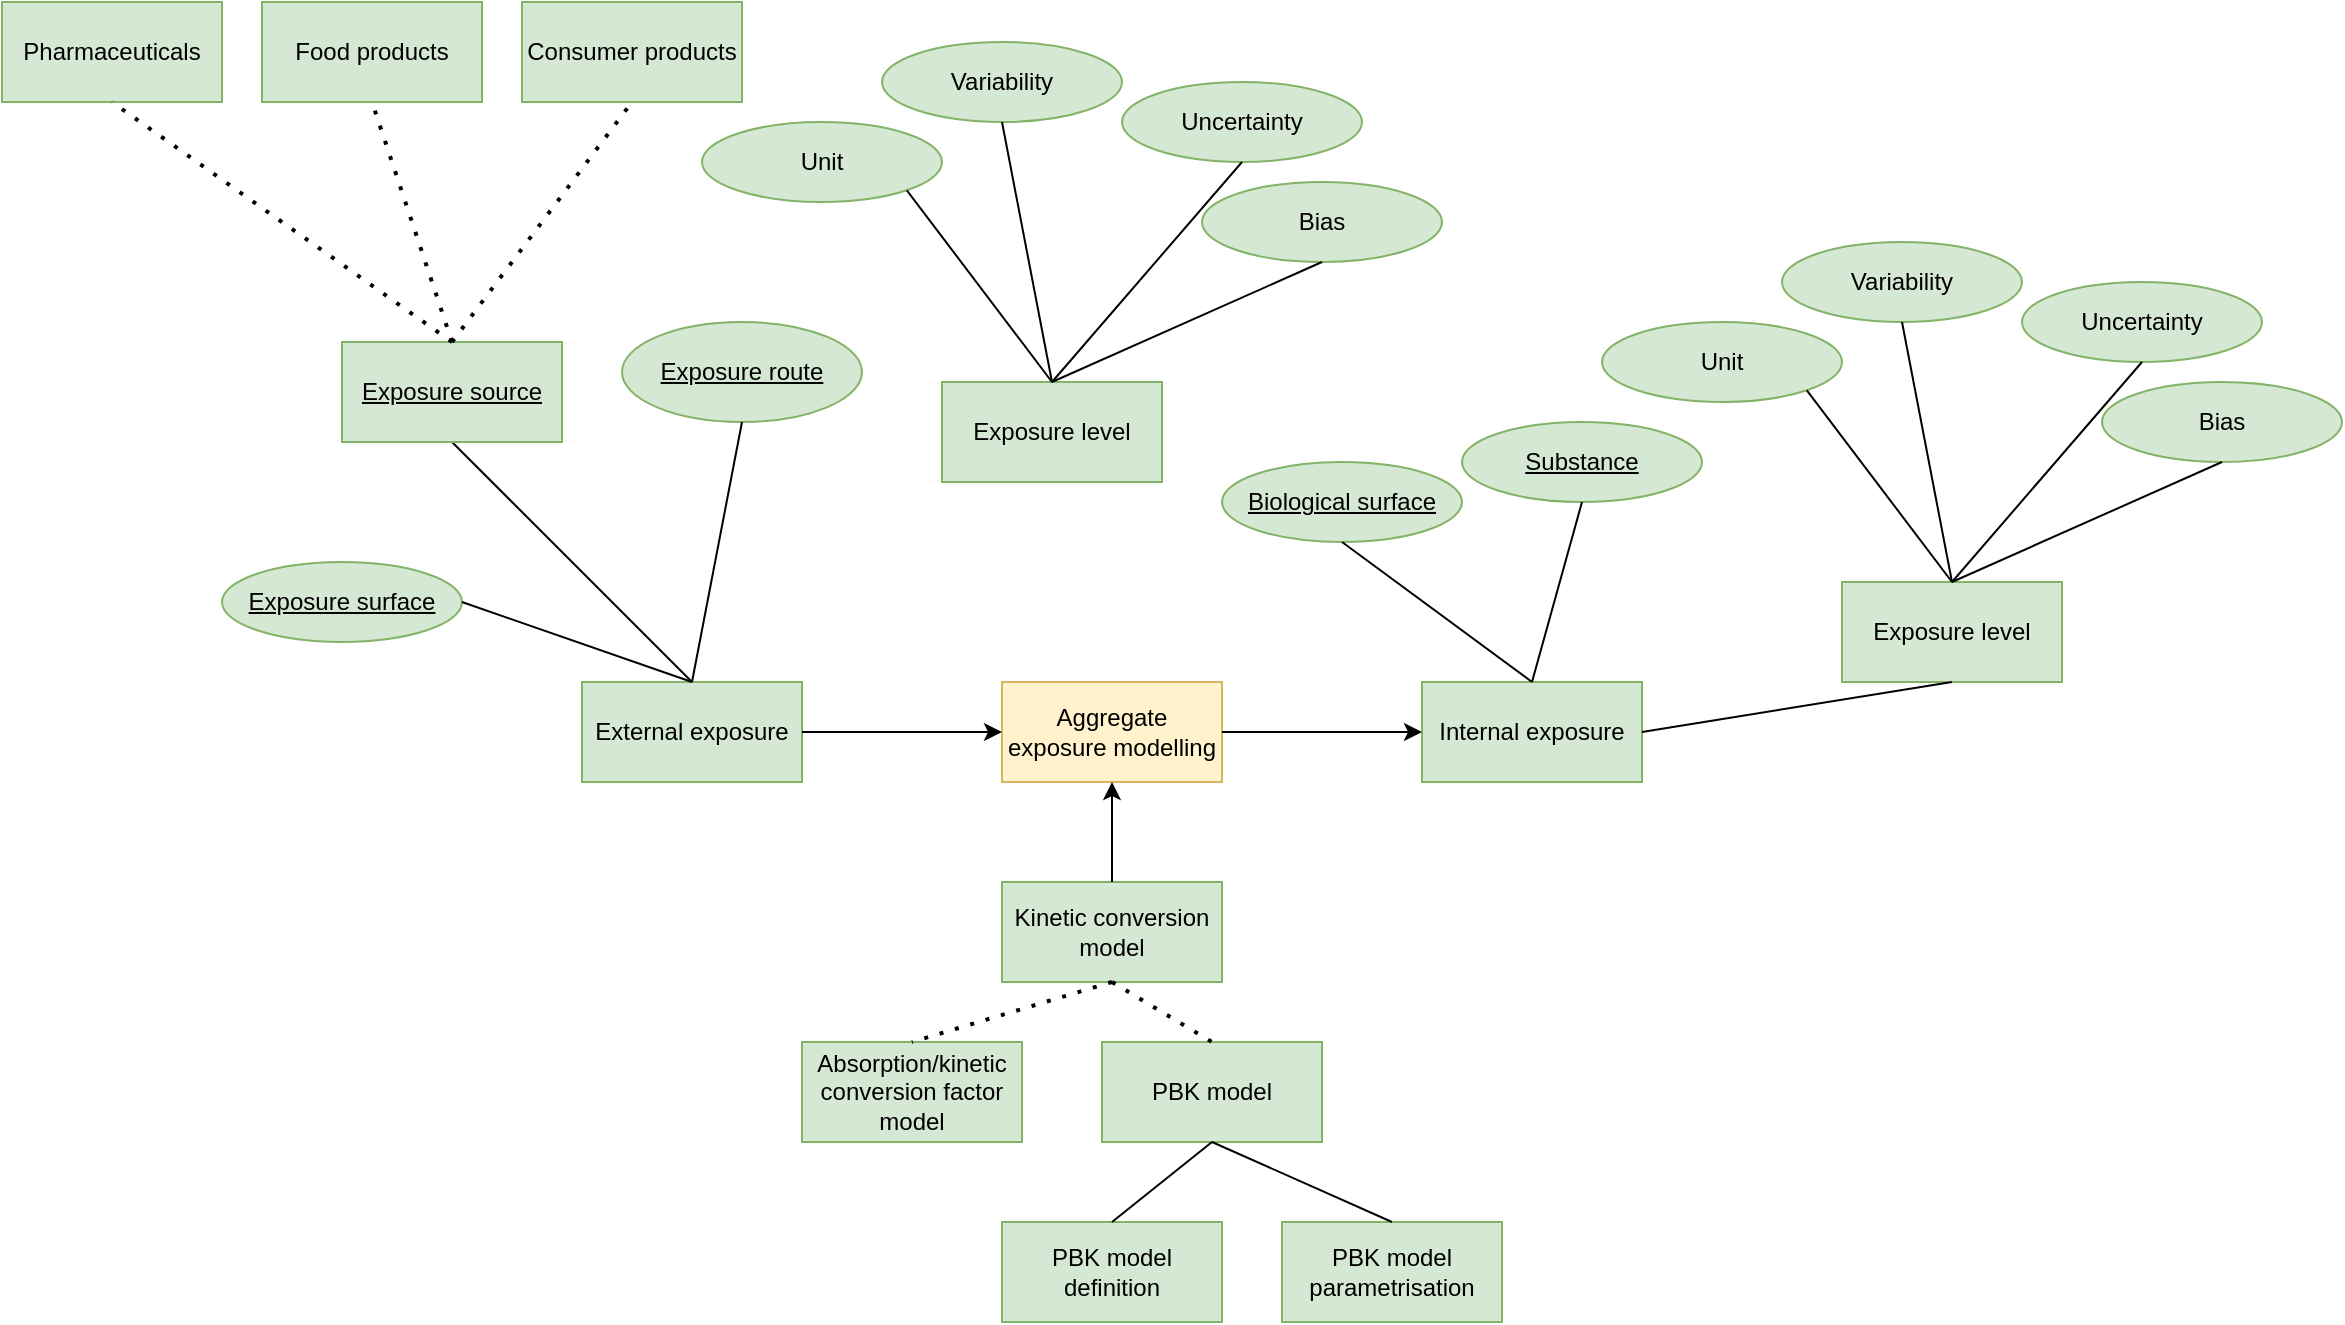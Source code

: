 <mxfile version="21.3.2" type="github">
  <diagram name="Pagina-1" id="Qnb35X_hfFmvDTuYBCRj">
    <mxGraphModel dx="1793" dy="995" grid="1" gridSize="10" guides="1" tooltips="1" connect="1" arrows="1" fold="1" page="1" pageScale="1" pageWidth="4681" pageHeight="3300" math="0" shadow="0">
      <root>
        <mxCell id="0" />
        <mxCell id="1" parent="0" />
        <mxCell id="5XHuWZA4LQ0ceYuqT-mD-1" value="External exposure" style="rounded=0;whiteSpace=wrap;html=1;fillColor=#d5e8d4;strokeColor=#82b366;" vertex="1" parent="1">
          <mxGeometry x="490" y="500" width="110" height="50" as="geometry" />
        </mxCell>
        <mxCell id="5XHuWZA4LQ0ceYuqT-mD-2" value="Aggregate exposure modelling" style="rounded=0;whiteSpace=wrap;html=1;fillColor=#fff2cc;strokeColor=#d6b656;" vertex="1" parent="1">
          <mxGeometry x="700" y="500" width="110" height="50" as="geometry" />
        </mxCell>
        <mxCell id="5XHuWZA4LQ0ceYuqT-mD-4" value="Internal exposure" style="rounded=0;whiteSpace=wrap;html=1;fillColor=#d5e8d4;strokeColor=#82b366;" vertex="1" parent="1">
          <mxGeometry x="910" y="500" width="110" height="50" as="geometry" />
        </mxCell>
        <mxCell id="5XHuWZA4LQ0ceYuqT-mD-6" value="Exposure route" style="ellipse;whiteSpace=wrap;html=1;fillColor=#d5e8d4;strokeColor=#82b366;fontStyle=4" vertex="1" parent="1">
          <mxGeometry x="510" y="320" width="120" height="50" as="geometry" />
        </mxCell>
        <mxCell id="5XHuWZA4LQ0ceYuqT-mD-8" value="Exposure surface" style="ellipse;whiteSpace=wrap;html=1;fillColor=#d5e8d4;strokeColor=#82b366;fontStyle=4" vertex="1" parent="1">
          <mxGeometry x="310" y="440" width="120" height="40" as="geometry" />
        </mxCell>
        <mxCell id="5XHuWZA4LQ0ceYuqT-mD-10" value="" style="endArrow=none;html=1;rounded=0;entryX=1;entryY=0.5;entryDx=0;entryDy=0;exitX=0.5;exitY=0;exitDx=0;exitDy=0;" edge="1" parent="1" source="5XHuWZA4LQ0ceYuqT-mD-1" target="5XHuWZA4LQ0ceYuqT-mD-8">
          <mxGeometry width="50" height="50" relative="1" as="geometry">
            <mxPoint x="660" y="720" as="sourcePoint" />
            <mxPoint x="710" y="670" as="targetPoint" />
          </mxGeometry>
        </mxCell>
        <mxCell id="5XHuWZA4LQ0ceYuqT-mD-11" value="" style="endArrow=none;html=1;rounded=0;entryX=0.5;entryY=1;entryDx=0;entryDy=0;exitX=0.5;exitY=0;exitDx=0;exitDy=0;" edge="1" parent="1" source="5XHuWZA4LQ0ceYuqT-mD-1" target="5XHuWZA4LQ0ceYuqT-mD-55">
          <mxGeometry width="50" height="50" relative="1" as="geometry">
            <mxPoint x="540" y="490" as="sourcePoint" />
            <mxPoint x="420" y="370" as="targetPoint" />
          </mxGeometry>
        </mxCell>
        <mxCell id="5XHuWZA4LQ0ceYuqT-mD-12" value="" style="endArrow=none;html=1;rounded=0;entryX=0.5;entryY=1;entryDx=0;entryDy=0;exitX=0.5;exitY=0;exitDx=0;exitDy=0;" edge="1" parent="1" source="5XHuWZA4LQ0ceYuqT-mD-1" target="5XHuWZA4LQ0ceYuqT-mD-6">
          <mxGeometry width="50" height="50" relative="1" as="geometry">
            <mxPoint x="555" y="510" as="sourcePoint" />
            <mxPoint x="520" y="370" as="targetPoint" />
          </mxGeometry>
        </mxCell>
        <mxCell id="5XHuWZA4LQ0ceYuqT-mD-13" value="Exposure level" style="rounded=0;whiteSpace=wrap;html=1;fillColor=#d5e8d4;strokeColor=#82b366;" vertex="1" parent="1">
          <mxGeometry x="670" y="350" width="110" height="50" as="geometry" />
        </mxCell>
        <mxCell id="5XHuWZA4LQ0ceYuqT-mD-14" value="Bias" style="ellipse;whiteSpace=wrap;html=1;fillColor=#d5e8d4;strokeColor=#82b366;fontStyle=0" vertex="1" parent="1">
          <mxGeometry x="800" y="250" width="120" height="40" as="geometry" />
        </mxCell>
        <mxCell id="5XHuWZA4LQ0ceYuqT-mD-15" value="Variability" style="ellipse;whiteSpace=wrap;html=1;fillColor=#d5e8d4;strokeColor=#82b366;fontStyle=0" vertex="1" parent="1">
          <mxGeometry x="640" y="180" width="120" height="40" as="geometry" />
        </mxCell>
        <mxCell id="5XHuWZA4LQ0ceYuqT-mD-16" value="Unit" style="ellipse;whiteSpace=wrap;html=1;fillColor=#d5e8d4;strokeColor=#82b366;fontStyle=0" vertex="1" parent="1">
          <mxGeometry x="550" y="220" width="120" height="40" as="geometry" />
        </mxCell>
        <mxCell id="5XHuWZA4LQ0ceYuqT-mD-17" value="Uncertainty" style="ellipse;whiteSpace=wrap;html=1;fillColor=#d5e8d4;strokeColor=#82b366;fontStyle=0" vertex="1" parent="1">
          <mxGeometry x="760" y="200" width="120" height="40" as="geometry" />
        </mxCell>
        <mxCell id="5XHuWZA4LQ0ceYuqT-mD-19" value="" style="endArrow=none;html=1;rounded=0;entryX=0.5;entryY=1;entryDx=0;entryDy=0;exitX=0.5;exitY=0;exitDx=0;exitDy=0;" edge="1" parent="1" source="5XHuWZA4LQ0ceYuqT-mD-13" target="5XHuWZA4LQ0ceYuqT-mD-17">
          <mxGeometry width="50" height="50" relative="1" as="geometry">
            <mxPoint x="555" y="510" as="sourcePoint" />
            <mxPoint x="580" y="380" as="targetPoint" />
          </mxGeometry>
        </mxCell>
        <mxCell id="5XHuWZA4LQ0ceYuqT-mD-20" value="" style="endArrow=none;html=1;rounded=0;entryX=0.5;entryY=1;entryDx=0;entryDy=0;exitX=0.5;exitY=0;exitDx=0;exitDy=0;" edge="1" parent="1" source="5XHuWZA4LQ0ceYuqT-mD-13" target="5XHuWZA4LQ0ceYuqT-mD-14">
          <mxGeometry width="50" height="50" relative="1" as="geometry">
            <mxPoint x="725" y="350" as="sourcePoint" />
            <mxPoint x="724" y="320" as="targetPoint" />
          </mxGeometry>
        </mxCell>
        <mxCell id="5XHuWZA4LQ0ceYuqT-mD-21" value="" style="endArrow=none;html=1;rounded=0;entryX=0.5;entryY=1;entryDx=0;entryDy=0;exitX=0.5;exitY=0;exitDx=0;exitDy=0;" edge="1" parent="1" source="5XHuWZA4LQ0ceYuqT-mD-13" target="5XHuWZA4LQ0ceYuqT-mD-15">
          <mxGeometry width="50" height="50" relative="1" as="geometry">
            <mxPoint x="735" y="360" as="sourcePoint" />
            <mxPoint x="870" y="300" as="targetPoint" />
          </mxGeometry>
        </mxCell>
        <mxCell id="5XHuWZA4LQ0ceYuqT-mD-22" value="" style="endArrow=none;html=1;rounded=0;entryX=1;entryY=1;entryDx=0;entryDy=0;exitX=0.5;exitY=0;exitDx=0;exitDy=0;" edge="1" parent="1" source="5XHuWZA4LQ0ceYuqT-mD-13" target="5XHuWZA4LQ0ceYuqT-mD-16">
          <mxGeometry width="50" height="50" relative="1" as="geometry">
            <mxPoint x="720" y="350" as="sourcePoint" />
            <mxPoint x="770" y="240" as="targetPoint" />
          </mxGeometry>
        </mxCell>
        <mxCell id="5XHuWZA4LQ0ceYuqT-mD-24" value="Biological surface" style="ellipse;whiteSpace=wrap;html=1;fillColor=#d5e8d4;strokeColor=#82b366;fontStyle=4" vertex="1" parent="1">
          <mxGeometry x="810" y="390" width="120" height="40" as="geometry" />
        </mxCell>
        <mxCell id="5XHuWZA4LQ0ceYuqT-mD-25" value="" style="endArrow=none;html=1;rounded=0;entryX=0.5;entryY=1;entryDx=0;entryDy=0;exitX=0.5;exitY=0;exitDx=0;exitDy=0;" edge="1" parent="1" source="5XHuWZA4LQ0ceYuqT-mD-4" target="5XHuWZA4LQ0ceYuqT-mD-24">
          <mxGeometry width="50" height="50" relative="1" as="geometry">
            <mxPoint x="745" y="360" as="sourcePoint" />
            <mxPoint x="880" y="300" as="targetPoint" />
          </mxGeometry>
        </mxCell>
        <mxCell id="5XHuWZA4LQ0ceYuqT-mD-26" value="Substance" style="ellipse;whiteSpace=wrap;html=1;fillColor=#d5e8d4;strokeColor=#82b366;fontStyle=4" vertex="1" parent="1">
          <mxGeometry x="930" y="370" width="120" height="40" as="geometry" />
        </mxCell>
        <mxCell id="5XHuWZA4LQ0ceYuqT-mD-27" value="" style="endArrow=none;html=1;rounded=0;entryX=0.5;entryY=1;entryDx=0;entryDy=0;exitX=0.5;exitY=0;exitDx=0;exitDy=0;" edge="1" parent="1" source="5XHuWZA4LQ0ceYuqT-mD-4" target="5XHuWZA4LQ0ceYuqT-mD-26">
          <mxGeometry width="50" height="50" relative="1" as="geometry">
            <mxPoint x="975" y="510" as="sourcePoint" />
            <mxPoint x="1100" y="440" as="targetPoint" />
          </mxGeometry>
        </mxCell>
        <mxCell id="5XHuWZA4LQ0ceYuqT-mD-28" value="Exposure level" style="rounded=0;whiteSpace=wrap;html=1;fillColor=#d5e8d4;strokeColor=#82b366;" vertex="1" parent="1">
          <mxGeometry x="1120" y="450" width="110" height="50" as="geometry" />
        </mxCell>
        <mxCell id="5XHuWZA4LQ0ceYuqT-mD-29" value="Bias" style="ellipse;whiteSpace=wrap;html=1;fillColor=#d5e8d4;strokeColor=#82b366;fontStyle=0" vertex="1" parent="1">
          <mxGeometry x="1250" y="350" width="120" height="40" as="geometry" />
        </mxCell>
        <mxCell id="5XHuWZA4LQ0ceYuqT-mD-30" value="Variability" style="ellipse;whiteSpace=wrap;html=1;fillColor=#d5e8d4;strokeColor=#82b366;fontStyle=0" vertex="1" parent="1">
          <mxGeometry x="1090" y="280" width="120" height="40" as="geometry" />
        </mxCell>
        <mxCell id="5XHuWZA4LQ0ceYuqT-mD-31" value="Unit" style="ellipse;whiteSpace=wrap;html=1;fillColor=#d5e8d4;strokeColor=#82b366;fontStyle=0" vertex="1" parent="1">
          <mxGeometry x="1000" y="320" width="120" height="40" as="geometry" />
        </mxCell>
        <mxCell id="5XHuWZA4LQ0ceYuqT-mD-32" value="Uncertainty" style="ellipse;whiteSpace=wrap;html=1;fillColor=#d5e8d4;strokeColor=#82b366;fontStyle=0" vertex="1" parent="1">
          <mxGeometry x="1210" y="300" width="120" height="40" as="geometry" />
        </mxCell>
        <mxCell id="5XHuWZA4LQ0ceYuqT-mD-33" value="" style="endArrow=none;html=1;rounded=0;entryX=0.5;entryY=1;entryDx=0;entryDy=0;exitX=0.5;exitY=0;exitDx=0;exitDy=0;" edge="1" parent="1" source="5XHuWZA4LQ0ceYuqT-mD-28" target="5XHuWZA4LQ0ceYuqT-mD-32">
          <mxGeometry width="50" height="50" relative="1" as="geometry">
            <mxPoint x="1005" y="610" as="sourcePoint" />
            <mxPoint x="1030" y="480" as="targetPoint" />
          </mxGeometry>
        </mxCell>
        <mxCell id="5XHuWZA4LQ0ceYuqT-mD-34" value="" style="endArrow=none;html=1;rounded=0;entryX=0.5;entryY=1;entryDx=0;entryDy=0;exitX=0.5;exitY=0;exitDx=0;exitDy=0;" edge="1" parent="1" source="5XHuWZA4LQ0ceYuqT-mD-28" target="5XHuWZA4LQ0ceYuqT-mD-29">
          <mxGeometry width="50" height="50" relative="1" as="geometry">
            <mxPoint x="1175" y="450" as="sourcePoint" />
            <mxPoint x="1174" y="420" as="targetPoint" />
          </mxGeometry>
        </mxCell>
        <mxCell id="5XHuWZA4LQ0ceYuqT-mD-35" value="" style="endArrow=none;html=1;rounded=0;entryX=0.5;entryY=1;entryDx=0;entryDy=0;exitX=0.5;exitY=0;exitDx=0;exitDy=0;" edge="1" parent="1" source="5XHuWZA4LQ0ceYuqT-mD-28" target="5XHuWZA4LQ0ceYuqT-mD-30">
          <mxGeometry width="50" height="50" relative="1" as="geometry">
            <mxPoint x="1185" y="460" as="sourcePoint" />
            <mxPoint x="1320" y="400" as="targetPoint" />
          </mxGeometry>
        </mxCell>
        <mxCell id="5XHuWZA4LQ0ceYuqT-mD-36" value="" style="endArrow=none;html=1;rounded=0;entryX=1;entryY=1;entryDx=0;entryDy=0;exitX=0.5;exitY=0;exitDx=0;exitDy=0;" edge="1" parent="1" source="5XHuWZA4LQ0ceYuqT-mD-28" target="5XHuWZA4LQ0ceYuqT-mD-31">
          <mxGeometry width="50" height="50" relative="1" as="geometry">
            <mxPoint x="1170" y="450" as="sourcePoint" />
            <mxPoint x="1220" y="340" as="targetPoint" />
          </mxGeometry>
        </mxCell>
        <mxCell id="5XHuWZA4LQ0ceYuqT-mD-37" value="" style="endArrow=none;html=1;rounded=0;entryX=0.5;entryY=1;entryDx=0;entryDy=0;exitX=1;exitY=0.5;exitDx=0;exitDy=0;" edge="1" parent="1" source="5XHuWZA4LQ0ceYuqT-mD-4" target="5XHuWZA4LQ0ceYuqT-mD-28">
          <mxGeometry width="50" height="50" relative="1" as="geometry">
            <mxPoint x="975" y="510" as="sourcePoint" />
            <mxPoint x="1000" y="420" as="targetPoint" />
          </mxGeometry>
        </mxCell>
        <mxCell id="5XHuWZA4LQ0ceYuqT-mD-38" value="" style="endArrow=classic;html=1;rounded=0;exitX=1;exitY=0.5;exitDx=0;exitDy=0;entryX=0;entryY=0.5;entryDx=0;entryDy=0;" edge="1" parent="1" source="5XHuWZA4LQ0ceYuqT-mD-1" target="5XHuWZA4LQ0ceYuqT-mD-2">
          <mxGeometry width="50" height="50" relative="1" as="geometry">
            <mxPoint x="650" y="480" as="sourcePoint" />
            <mxPoint x="700" y="430" as="targetPoint" />
          </mxGeometry>
        </mxCell>
        <mxCell id="5XHuWZA4LQ0ceYuqT-mD-39" value="" style="endArrow=classic;html=1;rounded=0;exitX=1;exitY=0.5;exitDx=0;exitDy=0;entryX=0;entryY=0.5;entryDx=0;entryDy=0;" edge="1" parent="1" source="5XHuWZA4LQ0ceYuqT-mD-2" target="5XHuWZA4LQ0ceYuqT-mD-4">
          <mxGeometry width="50" height="50" relative="1" as="geometry">
            <mxPoint x="610" y="535" as="sourcePoint" />
            <mxPoint x="710" y="535" as="targetPoint" />
          </mxGeometry>
        </mxCell>
        <mxCell id="5XHuWZA4LQ0ceYuqT-mD-40" value="Kinetic conversion model" style="rounded=0;whiteSpace=wrap;html=1;fillColor=#d5e8d4;strokeColor=#82b366;" vertex="1" parent="1">
          <mxGeometry x="700" y="600" width="110" height="50" as="geometry" />
        </mxCell>
        <mxCell id="5XHuWZA4LQ0ceYuqT-mD-41" value="" style="endArrow=classic;html=1;rounded=0;exitX=0.5;exitY=0;exitDx=0;exitDy=0;entryX=0.5;entryY=1;entryDx=0;entryDy=0;" edge="1" parent="1" source="5XHuWZA4LQ0ceYuqT-mD-40" target="5XHuWZA4LQ0ceYuqT-mD-2">
          <mxGeometry width="50" height="50" relative="1" as="geometry">
            <mxPoint x="610" y="535" as="sourcePoint" />
            <mxPoint x="710" y="535" as="targetPoint" />
          </mxGeometry>
        </mxCell>
        <mxCell id="5XHuWZA4LQ0ceYuqT-mD-42" value="PBK model" style="rounded=0;whiteSpace=wrap;html=1;fillColor=#d5e8d4;strokeColor=#82b366;" vertex="1" parent="1">
          <mxGeometry x="750" y="680" width="110" height="50" as="geometry" />
        </mxCell>
        <mxCell id="5XHuWZA4LQ0ceYuqT-mD-43" value="Absorption/kinetic conversion factor model" style="rounded=0;whiteSpace=wrap;html=1;fillColor=#d5e8d4;strokeColor=#82b366;" vertex="1" parent="1">
          <mxGeometry x="600" y="680" width="110" height="50" as="geometry" />
        </mxCell>
        <mxCell id="5XHuWZA4LQ0ceYuqT-mD-44" value="PBK model definition" style="rounded=0;whiteSpace=wrap;html=1;fillColor=#d5e8d4;strokeColor=#82b366;" vertex="1" parent="1">
          <mxGeometry x="700" y="770" width="110" height="50" as="geometry" />
        </mxCell>
        <mxCell id="5XHuWZA4LQ0ceYuqT-mD-45" value="PBK model parametrisation" style="rounded=0;whiteSpace=wrap;html=1;fillColor=#d5e8d4;strokeColor=#82b366;" vertex="1" parent="1">
          <mxGeometry x="840" y="770" width="110" height="50" as="geometry" />
        </mxCell>
        <mxCell id="5XHuWZA4LQ0ceYuqT-mD-46" value="" style="endArrow=none;html=1;rounded=0;entryX=0.5;entryY=0;entryDx=0;entryDy=0;exitX=0.5;exitY=1;exitDx=0;exitDy=0;" edge="1" parent="1" source="5XHuWZA4LQ0ceYuqT-mD-42" target="5XHuWZA4LQ0ceYuqT-mD-45">
          <mxGeometry width="50" height="50" relative="1" as="geometry">
            <mxPoint x="735" y="360" as="sourcePoint" />
            <mxPoint x="870" y="300" as="targetPoint" />
          </mxGeometry>
        </mxCell>
        <mxCell id="5XHuWZA4LQ0ceYuqT-mD-47" value="" style="endArrow=none;html=1;rounded=0;entryX=0.5;entryY=0;entryDx=0;entryDy=0;exitX=0.5;exitY=1;exitDx=0;exitDy=0;" edge="1" parent="1" source="5XHuWZA4LQ0ceYuqT-mD-42" target="5XHuWZA4LQ0ceYuqT-mD-44">
          <mxGeometry width="50" height="50" relative="1" as="geometry">
            <mxPoint x="815" y="740" as="sourcePoint" />
            <mxPoint x="905" y="780" as="targetPoint" />
          </mxGeometry>
        </mxCell>
        <mxCell id="5XHuWZA4LQ0ceYuqT-mD-49" value="" style="endArrow=none;dashed=1;html=1;dashPattern=1 3;strokeWidth=2;rounded=0;entryX=0.5;entryY=0;entryDx=0;entryDy=0;exitX=0.5;exitY=1;exitDx=0;exitDy=0;" edge="1" parent="1" source="5XHuWZA4LQ0ceYuqT-mD-40" target="5XHuWZA4LQ0ceYuqT-mD-42">
          <mxGeometry width="50" height="50" relative="1" as="geometry">
            <mxPoint x="580" y="540" as="sourcePoint" />
            <mxPoint x="630" y="490" as="targetPoint" />
          </mxGeometry>
        </mxCell>
        <mxCell id="5XHuWZA4LQ0ceYuqT-mD-50" value="" style="endArrow=none;dashed=1;html=1;dashPattern=1 3;strokeWidth=2;rounded=0;entryX=0.5;entryY=0;entryDx=0;entryDy=0;exitX=0.5;exitY=1;exitDx=0;exitDy=0;" edge="1" parent="1" source="5XHuWZA4LQ0ceYuqT-mD-40" target="5XHuWZA4LQ0ceYuqT-mD-43">
          <mxGeometry width="50" height="50" relative="1" as="geometry">
            <mxPoint x="760" y="650" as="sourcePoint" />
            <mxPoint x="815" y="690" as="targetPoint" />
          </mxGeometry>
        </mxCell>
        <mxCell id="5XHuWZA4LQ0ceYuqT-mD-51" value="Consumer products" style="rounded=0;whiteSpace=wrap;html=1;fillColor=#d5e8d4;strokeColor=#82b366;" vertex="1" parent="1">
          <mxGeometry x="460" y="160" width="110" height="50" as="geometry" />
        </mxCell>
        <mxCell id="5XHuWZA4LQ0ceYuqT-mD-52" value="Food products" style="rounded=0;whiteSpace=wrap;html=1;fillColor=#d5e8d4;strokeColor=#82b366;" vertex="1" parent="1">
          <mxGeometry x="330" y="160" width="110" height="50" as="geometry" />
        </mxCell>
        <mxCell id="5XHuWZA4LQ0ceYuqT-mD-55" value="Exposure source" style="rounded=0;whiteSpace=wrap;html=1;fillColor=#d5e8d4;strokeColor=#82b366;fontStyle=4" vertex="1" parent="1">
          <mxGeometry x="370" y="330" width="110" height="50" as="geometry" />
        </mxCell>
        <mxCell id="5XHuWZA4LQ0ceYuqT-mD-56" value="" style="endArrow=none;dashed=1;html=1;dashPattern=1 3;strokeWidth=2;rounded=0;entryX=0.5;entryY=1;entryDx=0;entryDy=0;exitX=0.5;exitY=0;exitDx=0;exitDy=0;" edge="1" parent="1" source="5XHuWZA4LQ0ceYuqT-mD-55" target="5XHuWZA4LQ0ceYuqT-mD-51">
          <mxGeometry width="50" height="50" relative="1" as="geometry">
            <mxPoint x="765" y="660" as="sourcePoint" />
            <mxPoint x="815" y="690" as="targetPoint" />
          </mxGeometry>
        </mxCell>
        <mxCell id="5XHuWZA4LQ0ceYuqT-mD-57" value="" style="endArrow=none;dashed=1;html=1;dashPattern=1 3;strokeWidth=2;rounded=0;entryX=0.5;entryY=1;entryDx=0;entryDy=0;exitX=0.5;exitY=0;exitDx=0;exitDy=0;" edge="1" parent="1" source="5XHuWZA4LQ0ceYuqT-mD-55" target="5XHuWZA4LQ0ceYuqT-mD-52">
          <mxGeometry width="50" height="50" relative="1" as="geometry">
            <mxPoint x="435" y="340" as="sourcePoint" />
            <mxPoint x="485" y="280" as="targetPoint" />
          </mxGeometry>
        </mxCell>
        <mxCell id="5XHuWZA4LQ0ceYuqT-mD-58" value="Pharmaceuticals" style="rounded=0;whiteSpace=wrap;html=1;fillColor=#d5e8d4;strokeColor=#82b366;" vertex="1" parent="1">
          <mxGeometry x="200" y="160" width="110" height="50" as="geometry" />
        </mxCell>
        <mxCell id="5XHuWZA4LQ0ceYuqT-mD-59" value="" style="endArrow=none;dashed=1;html=1;dashPattern=1 3;strokeWidth=2;rounded=0;entryX=0.5;entryY=1;entryDx=0;entryDy=0;exitX=0.5;exitY=0;exitDx=0;exitDy=0;" edge="1" parent="1" target="5XHuWZA4LQ0ceYuqT-mD-58" source="5XHuWZA4LQ0ceYuqT-mD-55">
          <mxGeometry width="50" height="50" relative="1" as="geometry">
            <mxPoint x="280" y="340" as="sourcePoint" />
            <mxPoint x="340" y="290" as="targetPoint" />
          </mxGeometry>
        </mxCell>
      </root>
    </mxGraphModel>
  </diagram>
</mxfile>
